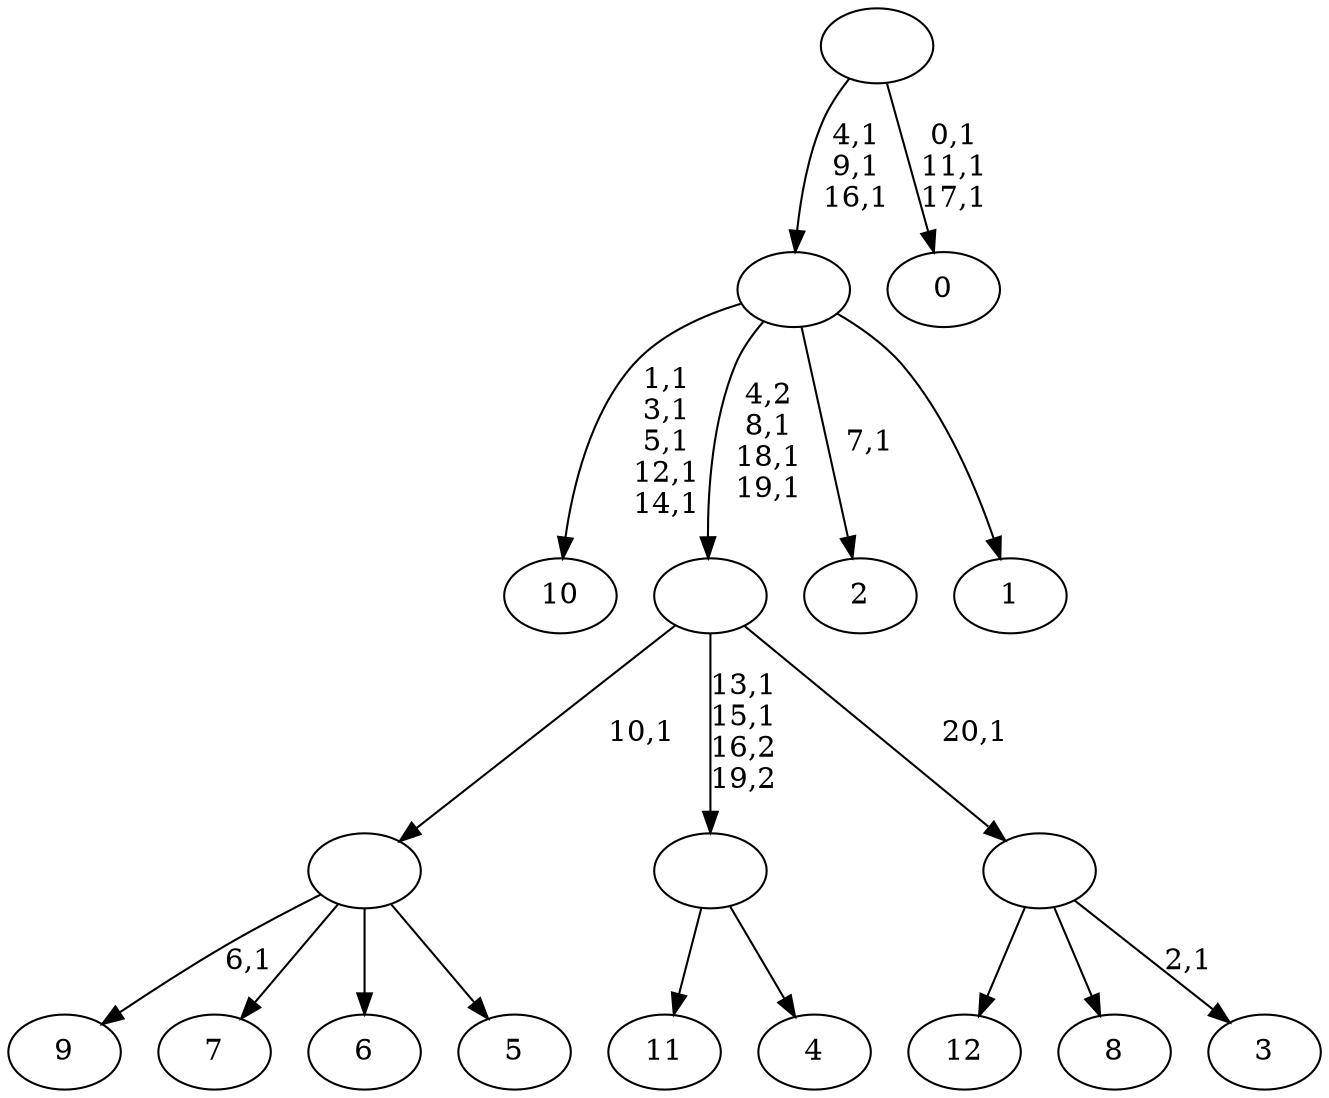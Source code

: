 digraph T {
	34 [label="12"]
	33 [label="11"]
	32 [label="10"]
	26 [label="9"]
	24 [label="8"]
	23 [label="7"]
	22 [label="6"]
	21 [label="5"]
	20 [label=""]
	19 [label="4"]
	18 [label=""]
	16 [label="3"]
	14 [label=""]
	13 [label=""]
	10 [label="2"]
	8 [label="1"]
	7 [label=""]
	4 [label="0"]
	0 [label=""]
	20 -> 26 [label="6,1"]
	20 -> 23 [label=""]
	20 -> 22 [label=""]
	20 -> 21 [label=""]
	18 -> 33 [label=""]
	18 -> 19 [label=""]
	14 -> 16 [label="2,1"]
	14 -> 34 [label=""]
	14 -> 24 [label=""]
	13 -> 18 [label="13,1\n15,1\n16,2\n19,2"]
	13 -> 20 [label="10,1"]
	13 -> 14 [label="20,1"]
	7 -> 10 [label="7,1"]
	7 -> 13 [label="4,2\n8,1\n18,1\n19,1"]
	7 -> 32 [label="1,1\n3,1\n5,1\n12,1\n14,1"]
	7 -> 8 [label=""]
	0 -> 4 [label="0,1\n11,1\n17,1"]
	0 -> 7 [label="4,1\n9,1\n16,1"]
}
